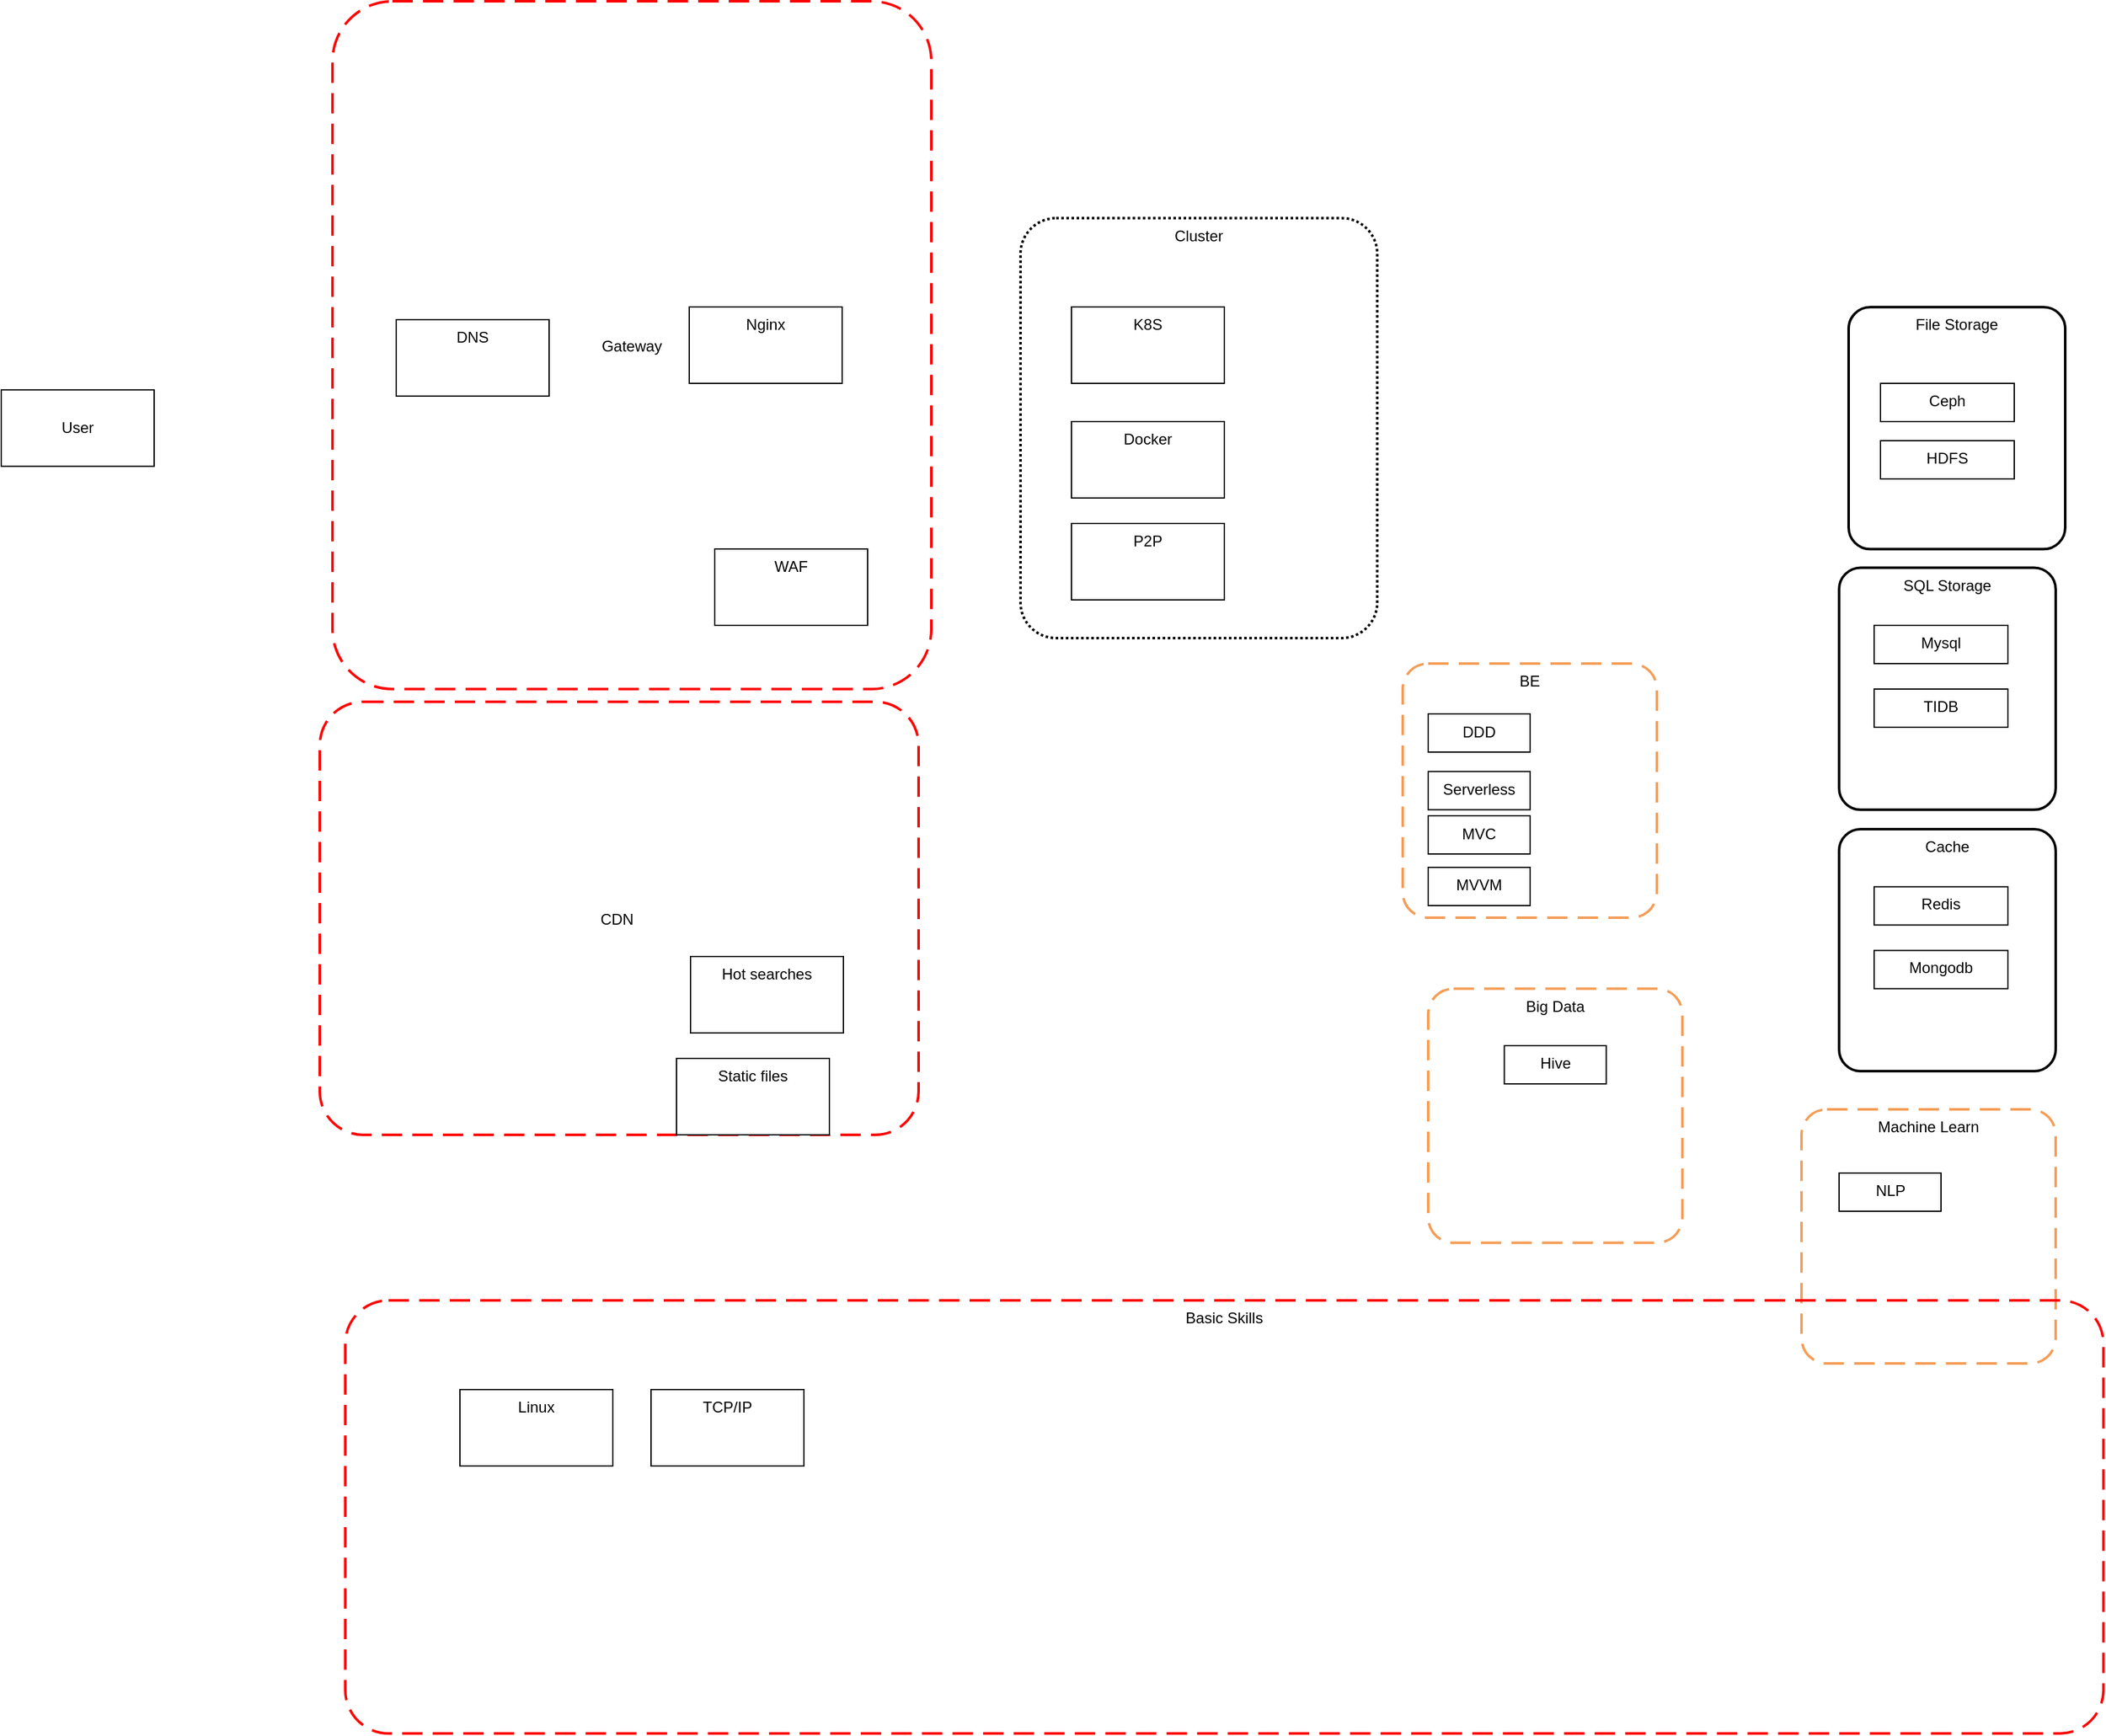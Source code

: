 <mxfile>
    <diagram name="Page-1" id="aaaa8250-4180-3840-79b5-4cada1eebb92">
        <mxGraphModel dx="662" dy="802" grid="1" gridSize="10" guides="1" tooltips="1" connect="1" arrows="1" fold="1" page="0" pageScale="1" pageWidth="850" pageHeight="1100" background="none" math="0" shadow="0">
            <root>
                <mxCell id="0"/>
                <mxCell id="1" parent="0"/>
                <mxCell id="pOKrMtyUdqZlheGkLVpH-4" value="User" style="rounded=0;whiteSpace=wrap;html=1;" parent="1" vertex="1">
                    <mxGeometry x="-270" y="585.12" width="120" height="60" as="geometry"/>
                </mxCell>
                <mxCell id="pOKrMtyUdqZlheGkLVpH-7" value="Gateway" style="rounded=1;arcSize=10;dashed=1;strokeColor=#ff0000;fillColor=none;gradientColor=none;dashPattern=8 4;strokeWidth=2;" parent="1" vertex="1">
                    <mxGeometry x="-10" y="280" width="470" height="540" as="geometry"/>
                </mxCell>
                <mxCell id="z7x3_xSIXsx16qCUzYJI-1" value="CDN " style="rounded=1;arcSize=10;dashed=1;strokeColor=#ff0000;fillColor=none;gradientColor=none;dashPattern=8 4;strokeWidth=2;" parent="1" vertex="1">
                    <mxGeometry x="-20" y="830" width="470" height="340" as="geometry"/>
                </mxCell>
                <mxCell id="z7x3_xSIXsx16qCUzYJI-2" value="Cluster" style="rounded=1;arcSize=10;dashed=1;fillColor=none;gradientColor=none;dashPattern=1 1;strokeWidth=2;verticalAlign=top;" parent="1" vertex="1">
                    <mxGeometry x="530" y="450.25" width="280" height="329.75" as="geometry"/>
                </mxCell>
                <mxCell id="z7x3_xSIXsx16qCUzYJI-4" value="WAF" style="rounded=0;whiteSpace=wrap;html=1;verticalAlign=top;" parent="1" vertex="1">
                    <mxGeometry x="290" y="710" width="120" height="60" as="geometry"/>
                </mxCell>
                <mxCell id="z7x3_xSIXsx16qCUzYJI-5" value="DNS" style="rounded=0;whiteSpace=wrap;html=1;verticalAlign=top;" parent="1" vertex="1">
                    <mxGeometry x="40" y="530" width="120" height="60" as="geometry"/>
                </mxCell>
                <mxCell id="z7x3_xSIXsx16qCUzYJI-6" value="Nginx" style="rounded=0;whiteSpace=wrap;html=1;verticalAlign=top;" parent="1" vertex="1">
                    <mxGeometry x="270" y="520" width="120" height="60" as="geometry"/>
                </mxCell>
                <mxCell id="z7x3_xSIXsx16qCUzYJI-7" value="K8S" style="rounded=0;whiteSpace=wrap;html=1;verticalAlign=top;" parent="1" vertex="1">
                    <mxGeometry x="570" y="520" width="120" height="60" as="geometry"/>
                </mxCell>
                <mxCell id="z7x3_xSIXsx16qCUzYJI-8" value="BE" style="rounded=1;arcSize=10;dashed=1;strokeColor=#F59D56;fillColor=none;gradientColor=none;dashPattern=8 4;strokeWidth=2;verticalAlign=top;" parent="1" vertex="1">
                    <mxGeometry x="830" y="800" width="199.5" height="199.5" as="geometry"/>
                </mxCell>
                <mxCell id="z7x3_xSIXsx16qCUzYJI-9" value="DDD" style="rounded=0;whiteSpace=wrap;html=1;verticalAlign=top;" parent="1" vertex="1">
                    <mxGeometry x="850" y="839.5" width="80" height="30" as="geometry"/>
                </mxCell>
                <mxCell id="z7x3_xSIXsx16qCUzYJI-10" value="Serverless" style="rounded=0;whiteSpace=wrap;html=1;verticalAlign=top;" parent="1" vertex="1">
                    <mxGeometry x="850" y="884.75" width="80" height="30" as="geometry"/>
                </mxCell>
                <mxCell id="z7x3_xSIXsx16qCUzYJI-11" value="Docker" style="rounded=0;whiteSpace=wrap;html=1;verticalAlign=top;" parent="1" vertex="1">
                    <mxGeometry x="570" y="610" width="120" height="60" as="geometry"/>
                </mxCell>
                <mxCell id="z7x3_xSIXsx16qCUzYJI-12" value="P2P" style="rounded=0;whiteSpace=wrap;html=1;verticalAlign=top;" parent="1" vertex="1">
                    <mxGeometry x="570" y="690" width="120" height="60" as="geometry"/>
                </mxCell>
                <mxCell id="z7x3_xSIXsx16qCUzYJI-13" value="MVC" style="rounded=0;whiteSpace=wrap;html=1;verticalAlign=top;" parent="1" vertex="1">
                    <mxGeometry x="850" y="919.5" width="80" height="30" as="geometry"/>
                </mxCell>
                <mxCell id="z7x3_xSIXsx16qCUzYJI-14" value="Static files" style="rounded=0;whiteSpace=wrap;html=1;verticalAlign=top;" parent="1" vertex="1">
                    <mxGeometry x="260" y="1110" width="120" height="60" as="geometry"/>
                </mxCell>
                <mxCell id="z7x3_xSIXsx16qCUzYJI-15" value="Hot searches" style="rounded=0;whiteSpace=wrap;html=1;verticalAlign=top;" parent="1" vertex="1">
                    <mxGeometry x="271" y="1030" width="120" height="60" as="geometry"/>
                </mxCell>
                <mxCell id="z7x3_xSIXsx16qCUzYJI-16" value="File Storage" style="rounded=1;arcSize=10;dashed=0;fillColor=none;gradientColor=none;strokeWidth=2;verticalAlign=top;" parent="1" vertex="1">
                    <mxGeometry x="1180" y="520.13" width="170" height="190" as="geometry"/>
                </mxCell>
                <mxCell id="z7x3_xSIXsx16qCUzYJI-18" value="Ceph" style="rounded=0;whiteSpace=wrap;html=1;verticalAlign=top;" parent="1" vertex="1">
                    <mxGeometry x="1205" y="580" width="105" height="30" as="geometry"/>
                </mxCell>
                <mxCell id="z7x3_xSIXsx16qCUzYJI-19" value="HDFS" style="rounded=0;whiteSpace=wrap;html=1;verticalAlign=top;" parent="1" vertex="1">
                    <mxGeometry x="1205" y="625" width="105" height="30" as="geometry"/>
                </mxCell>
                <mxCell id="z7x3_xSIXsx16qCUzYJI-20" value="SQL Storage" style="rounded=1;arcSize=10;dashed=0;fillColor=none;gradientColor=none;strokeWidth=2;verticalAlign=top;" parent="1" vertex="1">
                    <mxGeometry x="1172.5" y="724.75" width="170" height="190" as="geometry"/>
                </mxCell>
                <mxCell id="z7x3_xSIXsx16qCUzYJI-21" value="Mysql" style="rounded=0;whiteSpace=wrap;html=1;verticalAlign=top;" parent="1" vertex="1">
                    <mxGeometry x="1200" y="770" width="105" height="30" as="geometry"/>
                </mxCell>
                <mxCell id="z7x3_xSIXsx16qCUzYJI-22" value="TIDB" style="rounded=0;whiteSpace=wrap;html=1;verticalAlign=top;" parent="1" vertex="1">
                    <mxGeometry x="1200" y="820" width="105" height="30" as="geometry"/>
                </mxCell>
                <mxCell id="z7x3_xSIXsx16qCUzYJI-23" value="Cache" style="rounded=1;arcSize=10;dashed=0;fillColor=none;gradientColor=none;strokeWidth=2;verticalAlign=top;" parent="1" vertex="1">
                    <mxGeometry x="1172.5" y="930" width="170" height="190" as="geometry"/>
                </mxCell>
                <mxCell id="z7x3_xSIXsx16qCUzYJI-24" value="Redis" style="rounded=0;whiteSpace=wrap;html=1;verticalAlign=top;" parent="1" vertex="1">
                    <mxGeometry x="1200" y="975.25" width="105" height="30" as="geometry"/>
                </mxCell>
                <mxCell id="z7x3_xSIXsx16qCUzYJI-25" value="Mongodb" style="rounded=0;whiteSpace=wrap;html=1;verticalAlign=top;" parent="1" vertex="1">
                    <mxGeometry x="1200" y="1025.25" width="105" height="30" as="geometry"/>
                </mxCell>
                <mxCell id="z7x3_xSIXsx16qCUzYJI-26" value="Big Data" style="rounded=1;arcSize=10;dashed=1;strokeColor=#F59D56;fillColor=none;gradientColor=none;dashPattern=8 4;strokeWidth=2;verticalAlign=top;" parent="1" vertex="1">
                    <mxGeometry x="850" y="1055.25" width="199.5" height="199.5" as="geometry"/>
                </mxCell>
                <mxCell id="z7x3_xSIXsx16qCUzYJI-27" value="Machine Learn" style="rounded=1;arcSize=10;dashed=1;strokeColor=#F59D56;fillColor=none;gradientColor=none;dashPattern=8 4;strokeWidth=2;verticalAlign=top;" parent="1" vertex="1">
                    <mxGeometry x="1143" y="1150" width="199.5" height="199.5" as="geometry"/>
                </mxCell>
                <mxCell id="z7x3_xSIXsx16qCUzYJI-28" value="Hive" style="rounded=0;whiteSpace=wrap;html=1;verticalAlign=top;" parent="1" vertex="1">
                    <mxGeometry x="909.75" y="1100" width="80" height="30" as="geometry"/>
                </mxCell>
                <mxCell id="z7x3_xSIXsx16qCUzYJI-29" value="NLP" style="rounded=0;whiteSpace=wrap;html=1;verticalAlign=top;" parent="1" vertex="1">
                    <mxGeometry x="1172.5" y="1200" width="80" height="30" as="geometry"/>
                </mxCell>
                <mxCell id="z7x3_xSIXsx16qCUzYJI-30" value="Basic Skills" style="rounded=1;arcSize=10;dashed=1;strokeColor=#ff0000;fillColor=none;gradientColor=none;dashPattern=8 4;strokeWidth=2;verticalAlign=top;" parent="1" vertex="1">
                    <mxGeometry y="1300" width="1380" height="340" as="geometry"/>
                </mxCell>
                <mxCell id="z7x3_xSIXsx16qCUzYJI-31" value="Linux" style="rounded=0;whiteSpace=wrap;html=1;verticalAlign=top;" parent="1" vertex="1">
                    <mxGeometry x="90" y="1370" width="120" height="60" as="geometry"/>
                </mxCell>
                <mxCell id="z7x3_xSIXsx16qCUzYJI-32" value="TCP/IP" style="rounded=0;whiteSpace=wrap;html=1;verticalAlign=top;" parent="1" vertex="1">
                    <mxGeometry x="240" y="1370" width="120" height="60" as="geometry"/>
                </mxCell>
                <mxCell id="OZm1u75pg-HN6g24JLPe-1" value="MVVM" style="rounded=0;whiteSpace=wrap;html=1;verticalAlign=top;" parent="1" vertex="1">
                    <mxGeometry x="850" y="960" width="80" height="30" as="geometry"/>
                </mxCell>
            </root>
        </mxGraphModel>
    </diagram>
</mxfile>
